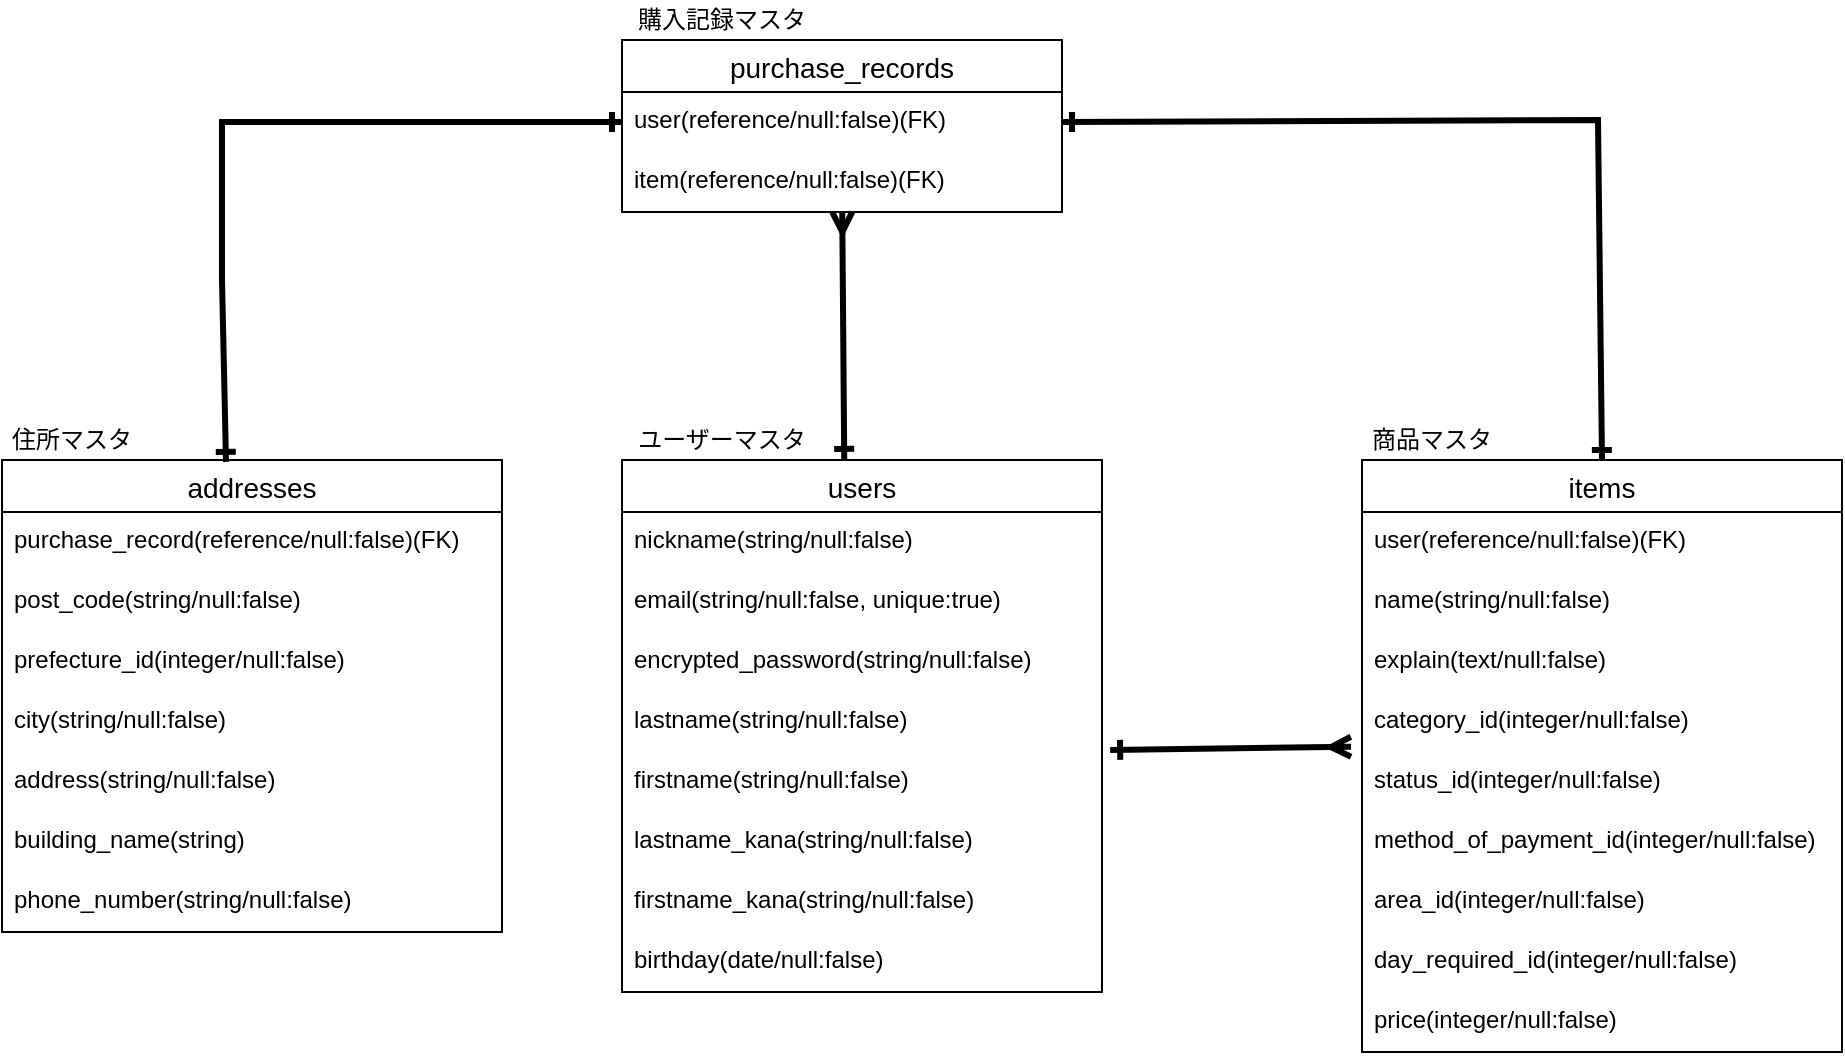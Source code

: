 <mxfile version="14.2.4" type="embed">
    <diagram id="W96n9dNAcHHHEB7YRL0I" name="ページ1">
        <mxGraphModel dx="1639" dy="1075" grid="1" gridSize="10" guides="1" tooltips="1" connect="1" arrows="1" fold="1" page="1" pageScale="1" pageWidth="850" pageHeight="1100" math="0" shadow="0">
            <root>
                <mxCell id="0"/>
                <mxCell id="1" parent="0"/>
                <mxCell id="15" value="addresses" style="swimlane;fontStyle=0;childLayout=stackLayout;horizontal=1;startSize=26;horizontalStack=0;resizeParent=1;resizeParentMax=0;resizeLast=0;collapsible=1;marginBottom=0;align=center;fontSize=14;" parent="1" vertex="1">
                    <mxGeometry x="-230" y="250" width="250" height="236" as="geometry">
                        <mxRectangle x="50" y="70" width="100" height="26" as="alternateBounds"/>
                    </mxGeometry>
                </mxCell>
                <mxCell id="16" value="purchase_record(reference/null:false)(FK)" style="text;strokeColor=none;fillColor=none;spacingLeft=4;spacingRight=4;overflow=hidden;rotatable=0;points=[[0,0.5],[1,0.5]];portConstraint=eastwest;fontSize=12;" parent="15" vertex="1">
                    <mxGeometry y="26" width="250" height="30" as="geometry"/>
                </mxCell>
                <mxCell id="175" value="post_code(string/null:false)" style="text;strokeColor=none;fillColor=none;spacingLeft=4;spacingRight=4;overflow=hidden;rotatable=0;points=[[0,0.5],[1,0.5]];portConstraint=eastwest;fontSize=12;" parent="15" vertex="1">
                    <mxGeometry y="56" width="250" height="30" as="geometry"/>
                </mxCell>
                <mxCell id="182" value="prefecture_id(integer/null:false)" style="text;strokeColor=none;fillColor=none;spacingLeft=4;spacingRight=4;overflow=hidden;rotatable=0;points=[[0,0.5],[1,0.5]];portConstraint=eastwest;fontSize=12;" vertex="1" parent="15">
                    <mxGeometry y="86" width="250" height="30" as="geometry"/>
                </mxCell>
                <mxCell id="18" value="city(string/null:false)" style="text;strokeColor=none;fillColor=none;spacingLeft=4;spacingRight=4;overflow=hidden;rotatable=0;points=[[0,0.5],[1,0.5]];portConstraint=eastwest;fontSize=12;" parent="15" vertex="1">
                    <mxGeometry y="116" width="250" height="30" as="geometry"/>
                </mxCell>
                <mxCell id="42" value="address(string/null:false)" style="text;strokeColor=none;fillColor=none;spacingLeft=4;spacingRight=4;overflow=hidden;rotatable=0;points=[[0,0.5],[1,0.5]];portConstraint=eastwest;fontSize=12;" parent="15" vertex="1">
                    <mxGeometry y="146" width="250" height="30" as="geometry"/>
                </mxCell>
                <mxCell id="43" value="building_name(string)" style="text;strokeColor=none;fillColor=none;spacingLeft=4;spacingRight=4;overflow=hidden;rotatable=0;points=[[0,0.5],[1,0.5]];portConstraint=eastwest;fontSize=12;" parent="15" vertex="1">
                    <mxGeometry y="176" width="250" height="30" as="geometry"/>
                </mxCell>
                <mxCell id="50" value="phone_number(string/null:false)" style="text;strokeColor=none;fillColor=none;spacingLeft=4;spacingRight=4;overflow=hidden;rotatable=0;points=[[0,0.5],[1,0.5]];portConstraint=eastwest;fontSize=12;" parent="15" vertex="1">
                    <mxGeometry y="206" width="250" height="30" as="geometry"/>
                </mxCell>
                <mxCell id="51" value="users" style="swimlane;fontStyle=0;childLayout=stackLayout;horizontal=1;startSize=26;horizontalStack=0;resizeParent=1;resizeParentMax=0;resizeLast=0;collapsible=1;marginBottom=0;align=center;fontSize=14;" parent="1" vertex="1">
                    <mxGeometry x="80" y="250" width="240" height="266" as="geometry">
                        <mxRectangle x="50" y="70" width="100" height="26" as="alternateBounds"/>
                    </mxGeometry>
                </mxCell>
                <mxCell id="52" value="nickname(string/null:false)" style="text;strokeColor=none;fillColor=none;spacingLeft=4;spacingRight=4;overflow=hidden;rotatable=0;points=[[0,0.5],[1,0.5]];portConstraint=eastwest;fontSize=12;" parent="51" vertex="1">
                    <mxGeometry y="26" width="240" height="30" as="geometry"/>
                </mxCell>
                <mxCell id="53" value="email(string/null:false, unique:true)" style="text;strokeColor=none;fillColor=none;spacingLeft=4;spacingRight=4;overflow=hidden;rotatable=0;points=[[0,0.5],[1,0.5]];portConstraint=eastwest;fontSize=12;" parent="51" vertex="1">
                    <mxGeometry y="56" width="240" height="30" as="geometry"/>
                </mxCell>
                <mxCell id="54" value="encrypted_password(string/null:false)" style="text;strokeColor=none;fillColor=none;spacingLeft=4;spacingRight=4;overflow=hidden;rotatable=0;points=[[0,0.5],[1,0.5]];portConstraint=eastwest;fontSize=12;" parent="51" vertex="1">
                    <mxGeometry y="86" width="240" height="30" as="geometry"/>
                </mxCell>
                <mxCell id="55" value="lastname(string/null:false)" style="text;strokeColor=none;fillColor=none;spacingLeft=4;spacingRight=4;overflow=hidden;rotatable=0;points=[[0,0.5],[1,0.5]];portConstraint=eastwest;fontSize=12;" parent="51" vertex="1">
                    <mxGeometry y="116" width="240" height="30" as="geometry"/>
                </mxCell>
                <mxCell id="56" value="firstname(string/null:false)" style="text;strokeColor=none;fillColor=none;spacingLeft=4;spacingRight=4;overflow=hidden;rotatable=0;points=[[0,0.5],[1,0.5]];portConstraint=eastwest;fontSize=12;" parent="51" vertex="1">
                    <mxGeometry y="146" width="240" height="30" as="geometry"/>
                </mxCell>
                <mxCell id="59" value="lastname_kana(string/null:false)" style="text;strokeColor=none;fillColor=none;spacingLeft=4;spacingRight=4;overflow=hidden;rotatable=0;points=[[0,0.5],[1,0.5]];portConstraint=eastwest;fontSize=12;" parent="51" vertex="1">
                    <mxGeometry y="176" width="240" height="30" as="geometry"/>
                </mxCell>
                <mxCell id="60" value="firstname_kana(string/null:false)" style="text;strokeColor=none;fillColor=none;spacingLeft=4;spacingRight=4;overflow=hidden;rotatable=0;points=[[0,0.5],[1,0.5]];portConstraint=eastwest;fontSize=12;" parent="51" vertex="1">
                    <mxGeometry y="206" width="240" height="30" as="geometry"/>
                </mxCell>
                <mxCell id="172" value="birthday(date/null:false)" style="text;strokeColor=none;fillColor=none;spacingLeft=4;spacingRight=4;overflow=hidden;rotatable=0;points=[[0,0.5],[1,0.5]];portConstraint=eastwest;fontSize=12;" parent="51" vertex="1">
                    <mxGeometry y="236" width="240" height="30" as="geometry"/>
                </mxCell>
                <mxCell id="68" value="items" style="swimlane;fontStyle=0;childLayout=stackLayout;horizontal=1;startSize=26;horizontalStack=0;resizeParent=1;resizeParentMax=0;resizeLast=0;collapsible=1;marginBottom=0;align=center;fontSize=14;" parent="1" vertex="1">
                    <mxGeometry x="450" y="250" width="240" height="296" as="geometry">
                        <mxRectangle x="50" y="70" width="100" height="26" as="alternateBounds"/>
                    </mxGeometry>
                </mxCell>
                <mxCell id="159" value="user(reference/null:false)(FK)" style="text;strokeColor=none;fillColor=none;spacingLeft=4;spacingRight=4;overflow=hidden;rotatable=0;points=[[0,0.5],[1,0.5]];portConstraint=eastwest;fontSize=12;" parent="68" vertex="1">
                    <mxGeometry y="26" width="240" height="30" as="geometry"/>
                </mxCell>
                <mxCell id="176" value="name(string/null:false)" style="text;strokeColor=none;fillColor=none;spacingLeft=4;spacingRight=4;overflow=hidden;rotatable=0;points=[[0,0.5],[1,0.5]];portConstraint=eastwest;fontSize=12;" parent="68" vertex="1">
                    <mxGeometry y="56" width="240" height="30" as="geometry"/>
                </mxCell>
                <mxCell id="177" value="explain(text/null:false)" style="text;strokeColor=none;fillColor=none;spacingLeft=4;spacingRight=4;overflow=hidden;rotatable=0;points=[[0,0.5],[1,0.5]];portConstraint=eastwest;fontSize=12;" parent="68" vertex="1">
                    <mxGeometry y="86" width="240" height="30" as="geometry"/>
                </mxCell>
                <mxCell id="183" value="category_id(integer/null:false)" style="text;strokeColor=none;fillColor=none;spacingLeft=4;spacingRight=4;overflow=hidden;rotatable=0;points=[[0,0.5],[1,0.5]];portConstraint=eastwest;fontSize=12;" vertex="1" parent="68">
                    <mxGeometry y="116" width="240" height="30" as="geometry"/>
                </mxCell>
                <mxCell id="178" value="status_id(integer/null:false)" style="text;strokeColor=none;fillColor=none;spacingLeft=4;spacingRight=4;overflow=hidden;rotatable=0;points=[[0,0.5],[1,0.5]];portConstraint=eastwest;fontSize=12;" parent="68" vertex="1">
                    <mxGeometry y="146" width="240" height="30" as="geometry"/>
                </mxCell>
                <mxCell id="179" value="method_of_payment_id(integer/null:false)" style="text;strokeColor=none;fillColor=none;spacingLeft=4;spacingRight=4;overflow=hidden;rotatable=0;points=[[0,0.5],[1,0.5]];portConstraint=eastwest;fontSize=12;" parent="68" vertex="1">
                    <mxGeometry y="176" width="240" height="30" as="geometry"/>
                </mxCell>
                <mxCell id="180" value="area_id(integer/null:false)" style="text;strokeColor=none;fillColor=none;spacingLeft=4;spacingRight=4;overflow=hidden;rotatable=0;points=[[0,0.5],[1,0.5]];portConstraint=eastwest;fontSize=12;" parent="68" vertex="1">
                    <mxGeometry y="206" width="240" height="30" as="geometry"/>
                </mxCell>
                <mxCell id="181" value="day_required_id(integer/null:false)" style="text;strokeColor=none;fillColor=none;spacingLeft=4;spacingRight=4;overflow=hidden;rotatable=0;points=[[0,0.5],[1,0.5]];portConstraint=eastwest;fontSize=12;" parent="68" vertex="1">
                    <mxGeometry y="236" width="240" height="30" as="geometry"/>
                </mxCell>
                <mxCell id="75" value="price(integer/null:false)" style="text;strokeColor=none;fillColor=none;spacingLeft=4;spacingRight=4;overflow=hidden;rotatable=0;points=[[0,0.5],[1,0.5]];portConstraint=eastwest;fontSize=12;" parent="68" vertex="1">
                    <mxGeometry y="266" width="240" height="30" as="geometry"/>
                </mxCell>
                <mxCell id="77" value="" style="endArrow=ERmany;html=1;rounded=0;endFill=0;startArrow=ERone;startFill=0;jumpSize=16;strokeWidth=3;exitX=0.463;exitY=-0.002;exitDx=0;exitDy=0;exitPerimeter=0;" parent="1" source="51" target="162" edge="1">
                    <mxGeometry relative="1" as="geometry">
                        <mxPoint x="300" y="355" as="sourcePoint"/>
                        <mxPoint x="390" y="355" as="targetPoint"/>
                    </mxGeometry>
                </mxCell>
                <mxCell id="111" value="ユーザーマスタ" style="text;html=1;strokeColor=none;fillColor=none;align=center;verticalAlign=middle;whiteSpace=wrap;rounded=0;" parent="1" vertex="1">
                    <mxGeometry x="80" y="230" width="100" height="20" as="geometry"/>
                </mxCell>
                <mxCell id="112" value="商品マスタ" style="text;html=1;strokeColor=none;fillColor=none;align=center;verticalAlign=middle;whiteSpace=wrap;rounded=0;" parent="1" vertex="1">
                    <mxGeometry x="450" y="230" width="70" height="20" as="geometry"/>
                </mxCell>
                <mxCell id="113" value="purchase_records" style="swimlane;fontStyle=0;childLayout=stackLayout;horizontal=1;startSize=26;horizontalStack=0;resizeParent=1;resizeParentMax=0;resizeLast=0;collapsible=1;marginBottom=0;align=center;fontSize=14;" parent="1" vertex="1">
                    <mxGeometry x="80" y="40" width="220" height="86" as="geometry">
                        <mxRectangle x="50" y="70" width="100" height="26" as="alternateBounds"/>
                    </mxGeometry>
                </mxCell>
                <mxCell id="161" value="user(reference/null:false)(FK)" style="text;strokeColor=none;fillColor=none;spacingLeft=4;spacingRight=4;overflow=hidden;rotatable=0;points=[[0,0.5],[1,0.5]];portConstraint=eastwest;fontSize=12;" parent="113" vertex="1">
                    <mxGeometry y="26" width="220" height="30" as="geometry"/>
                </mxCell>
                <mxCell id="162" value="item(reference/null:false)(FK)" style="text;strokeColor=none;fillColor=none;spacingLeft=4;spacingRight=4;overflow=hidden;rotatable=0;points=[[0,0.5],[1,0.5]];portConstraint=eastwest;fontSize=12;" parent="113" vertex="1">
                    <mxGeometry y="56" width="220" height="30" as="geometry"/>
                </mxCell>
                <mxCell id="122" value="購入記録マスタ" style="text;html=1;strokeColor=none;fillColor=none;align=center;verticalAlign=middle;whiteSpace=wrap;rounded=0;" parent="1" vertex="1">
                    <mxGeometry x="80" y="20" width="100" height="20" as="geometry"/>
                </mxCell>
                <mxCell id="155" value="住所マスタ" style="text;html=1;strokeColor=none;fillColor=none;align=center;verticalAlign=middle;whiteSpace=wrap;rounded=0;" parent="1" vertex="1">
                    <mxGeometry x="-230" y="230" width="70" height="20" as="geometry"/>
                </mxCell>
                <mxCell id="156" value="" style="endArrow=ERmany;html=1;rounded=0;endFill=0;startArrow=ERone;startFill=0;jumpSize=16;strokeWidth=3;entryX=-0.023;entryY=-0.087;entryDx=0;entryDy=0;exitX=1.017;exitY=-0.033;exitDx=0;exitDy=0;entryPerimeter=0;exitPerimeter=0;" parent="1" source="56" target="178" edge="1">
                    <mxGeometry relative="1" as="geometry">
                        <mxPoint x="310" y="391" as="sourcePoint"/>
                        <mxPoint x="450" y="391" as="targetPoint"/>
                    </mxGeometry>
                </mxCell>
                <mxCell id="168" value="" style="endArrow=ERone;html=1;rounded=0;endFill=0;startArrow=ERone;startFill=0;jumpSize=16;strokeWidth=3;entryX=1;entryY=0.5;entryDx=0;entryDy=0;exitX=0.5;exitY=0;exitDx=0;exitDy=0;" parent="1" source="68" target="161" edge="1">
                    <mxGeometry relative="1" as="geometry">
                        <mxPoint x="300" y="891" as="sourcePoint"/>
                        <mxPoint x="690" y="631" as="targetPoint"/>
                        <Array as="points">
                            <mxPoint x="568" y="80"/>
                        </Array>
                    </mxGeometry>
                </mxCell>
                <mxCell id="171" value="" style="endArrow=ERone;html=1;rounded=0;endFill=0;startArrow=ERone;startFill=0;jumpSize=16;strokeWidth=3;entryX=0;entryY=0.5;entryDx=0;entryDy=0;exitX=0.448;exitY=0.004;exitDx=0;exitDy=0;exitPerimeter=0;" parent="1" source="15" target="161" edge="1">
                    <mxGeometry relative="1" as="geometry">
                        <mxPoint x="1.76" y="377.8" as="sourcePoint"/>
                        <mxPoint x="88.9" y="377.8" as="targetPoint"/>
                        <Array as="points">
                            <mxPoint x="-120" y="160"/>
                            <mxPoint x="-120" y="81"/>
                        </Array>
                    </mxGeometry>
                </mxCell>
            </root>
        </mxGraphModel>
    </diagram>
</mxfile>